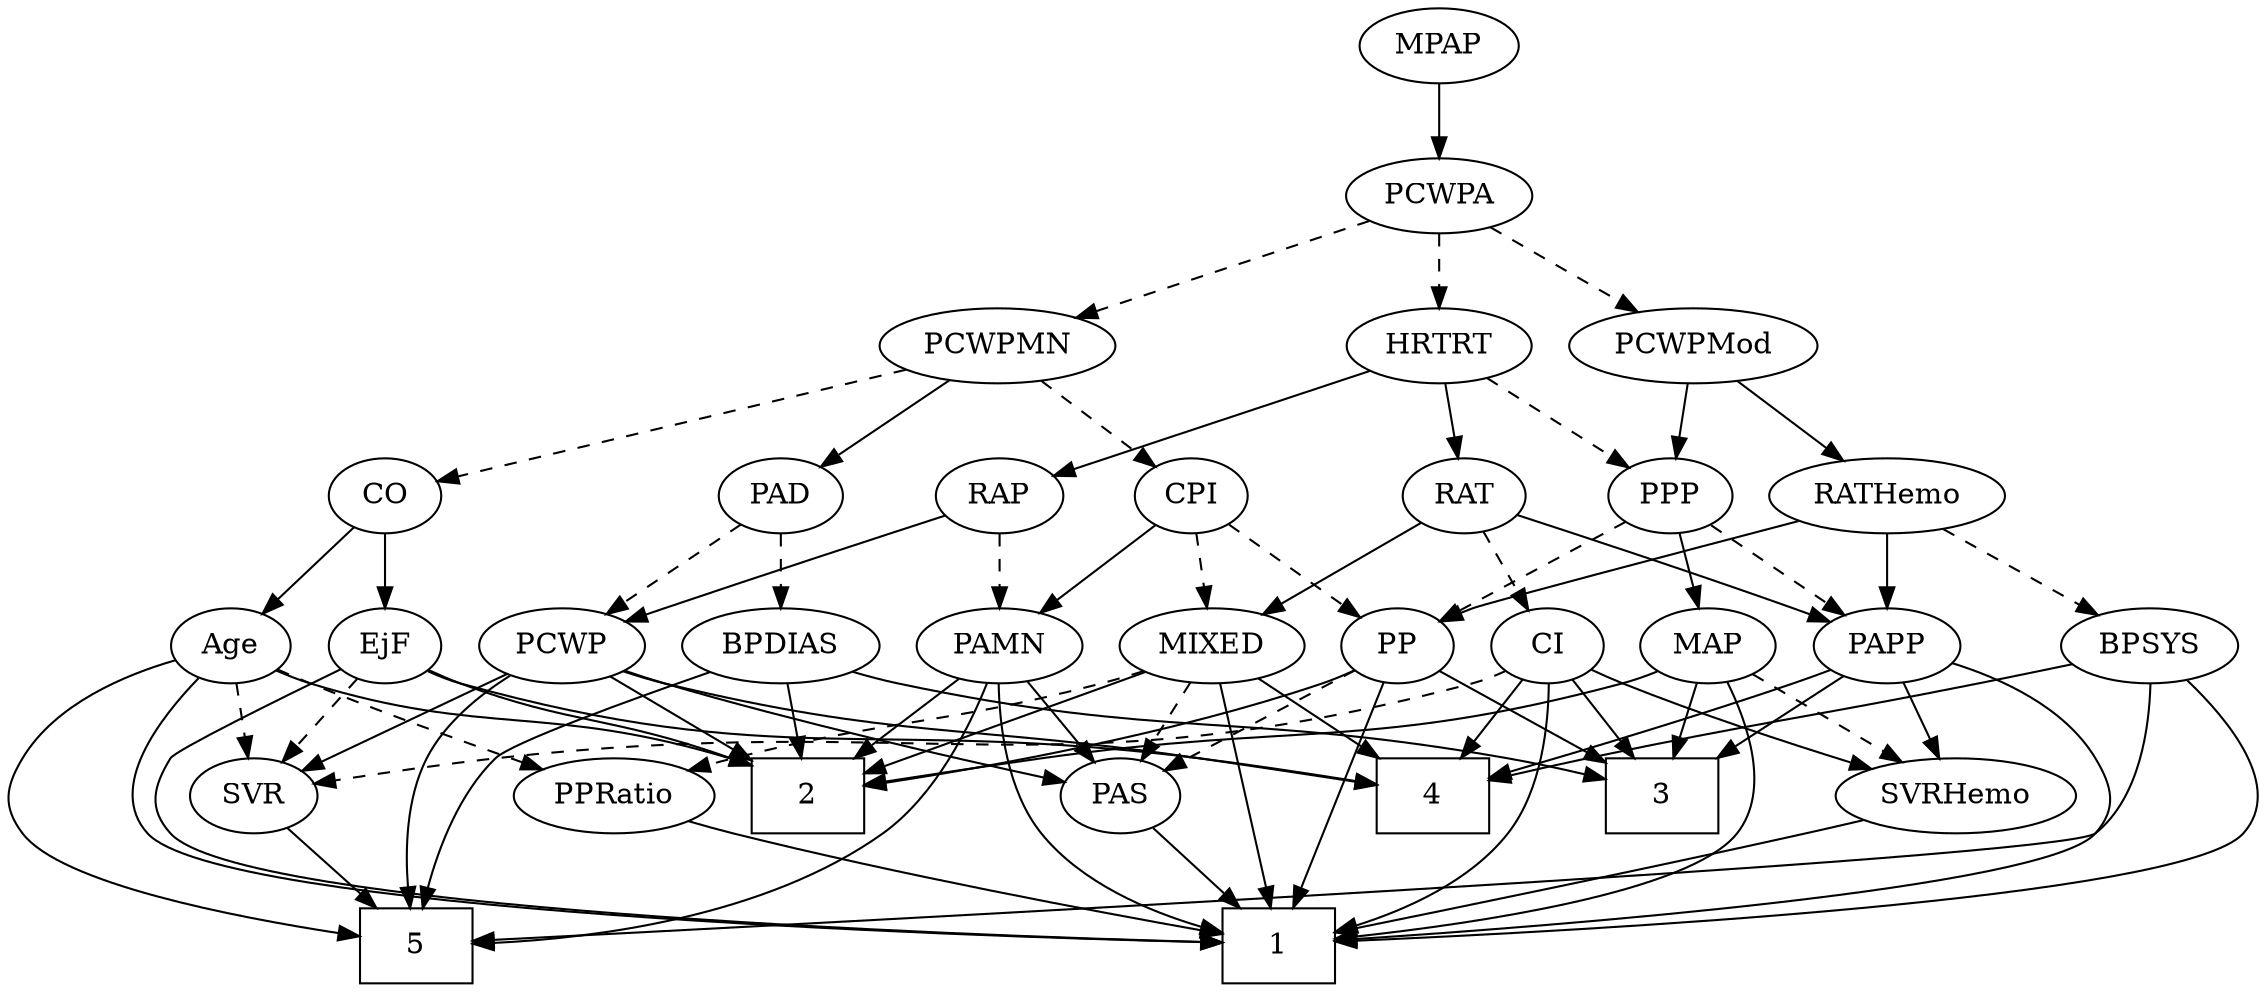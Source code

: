 strict digraph {
	graph [bb="0,0,1002.2,468"];
	node [label="\N"];
	1	[height=0.5,
		pos="418.7,18",
		shape=box,
		width=0.75];
	2	[height=0.5,
		pos="640.7,90",
		shape=box,
		width=0.75];
	3	[height=0.5,
		pos="234.7,90",
		shape=box,
		width=0.75];
	4	[height=0.5,
		pos="344.7,90",
		shape=box,
		width=0.75];
	5	[height=0.5,
		pos="850.7,18",
		shape=box,
		width=0.75];
	Age	[height=0.5,
		pos="908.7,162",
		width=0.75];
	Age -> 1	[pos="e,445.86,19.556 926.31,148.19 949.37,129.93 984.43,95.959 962.7,72 928.69,34.518 573.56,22.7 456.15,19.802",
		style=solid];
	Age -> 2	[pos="e,667.93,104.7 885.38,152.9 876.2,149.87 865.52,146.55 855.7,144 780.23,124.37 755.64,132.78 677.71,107.9",
		style=solid];
	Age -> 5	[pos="e,877.87,20.091 932.77,153.77 953.58,146.1 982.36,131.75 995.7,108 1003.5,94.05 1004.9,85.113 995.7,72 971.55,37.462 922.36,25.357 \
888.01,21.157",
		style=solid];
	SVR	[height=0.5,
		pos="925.7,90",
		width=0.77632];
	Age -> SVR	[pos="e,921.5,108.28 912.81,144.05 914.7,136.26 917,126.82 919.12,118.08",
		style=dashed];
	PPRatio	[height=0.5,
		pos="725.7,90",
		width=1.1013];
	Age -> PPRatio	[pos="e,755.16,102.27 885.89,152.28 855.55,140.67 801.45,119.98 764.59,105.88",
		style=dashed];
	EjF	[height=0.5,
		pos="819.7,162",
		width=0.75];
	EjF -> 1	[pos="e,445.73,19.869 816.05,143.81 810.72,123.22 798.7,89.329 774.7,72 724.21,35.555 536.56,23.733 455.92,20.285",
		style=solid];
	EjF -> 2	[pos="e,668.07,104.33 798.56,150.52 793.72,148.26 788.57,145.96 783.7,144 739.97,126.39 725.04,126.64 677.65,108.15",
		style=solid];
	EjF -> 4	[pos="e,371.81,95.434 799.21,149.9 794.25,147.62 788.88,145.47 783.7,144 643,104.24 601.67,126.97 456.7,108 431.73,104.73 403.72,100.48 \
381.95,97.046",
		style=solid];
	EjF -> SVR	[pos="e,906.73,103.52 838.16,148.81 854.75,137.85 879.34,121.61 898.24,109.13",
		style=dashed];
	RAP	[height=0.5,
		pos="547.7,234",
		width=0.77632];
	PAMN	[height=0.5,
		pos="547.7,162",
		width=1.011];
	RAP -> PAMN	[pos="e,547.7,180.1 547.7,215.7 547.7,207.98 547.7,198.71 547.7,190.11",
		style=dashed];
	PCWP	[height=0.5,
		pos="739.7,162",
		width=0.97491];
	RAP -> PCWP	[pos="e,712.74,173.53 571.6,224.64 600.92,214.35 652.09,196.23 695.7,180 698.2,179.07 700.78,178.1 703.38,177.11",
		style=solid];
	MIXED	[height=0.5,
		pos="452.7,162",
		width=1.1193];
	MIXED -> 1	[pos="e,422.81,36.189 448.6,143.87 442.78,119.56 432.06,74.819 425.16,46.013",
		style=solid];
	MIXED -> 2	[pos="e,613.62,101.08 482.9,149.75 515.92,137.46 568.82,117.76 604.15,104.61",
		style=solid];
	MIXED -> 4	[pos="e,371.1,108.11 430.84,146.83 416.14,137.31 396.45,124.55 379.61,113.63",
		style=solid];
	PAS	[height=0.5,
		pos="492.7,90",
		width=0.75];
	MIXED -> PAS	[pos="e,483.56,106.99 462.18,144.41 467.03,135.92 473.03,125.41 478.43,115.96",
		style=dashed];
	MIXED -> PPRatio	[pos="e,695.83,102.05 482.92,150.05 489.4,147.9 496.24,145.76 502.7,144 578.89,123.25 600.57,128.99 676.7,108 679.82,107.14 683.04,106.18 \
686.25,105.18",
		style=dashed];
	MPAP	[height=0.5,
		pos="333.7,450",
		width=0.97491];
	PCWPA	[height=0.5,
		pos="333.7,378",
		width=1.1555];
	MPAP -> PCWPA	[pos="e,333.7,396.1 333.7,431.7 333.7,423.98 333.7,414.71 333.7,406.11",
		style=solid];
	BPSYS	[height=0.5,
		pos="37.697,162",
		width=1.0471];
	BPSYS -> 1	[pos="e,391.5,19.231 36.697,143.78 36.54,123.47 39.67,90.195 59.697,72 106.32,29.638 299.18,21.118 381.35,19.417",
		style=solid];
	BPSYS -> 4	[pos="e,317.66,97.344 68.939,151.87 78.459,149.2 88.977,146.37 98.697,144 174.58,125.51 194.41,124.74 270.7,108 282.75,105.36 295.88,102.37 \
307.68,99.652",
		style=solid];
	BPSYS -> 5	[pos="e,823.63,20.102 40.651,143.88 45.242,123.03 56.249,88.537 80.697,72 111.38,51.242 663.88,26.788 813.56,20.522",
		style=solid];
	PAD	[height=0.5,
		pos="644.7,234",
		width=0.79437];
	BPDIAS	[height=0.5,
		pos="644.7,162",
		width=1.1735];
	PAD -> BPDIAS	[pos="e,644.7,180.1 644.7,215.7 644.7,207.98 644.7,198.71 644.7,190.11",
		style=dashed];
	PAD -> PCWP	[pos="e,720.27,177.31 662.57,219.83 676.44,209.61 695.94,195.24 711.86,183.51",
		style=dashed];
	CO	[height=0.5,
		pos="819.7,234",
		width=0.75];
	CO -> Age	[pos="e,891.73,176.35 836.44,219.83 849.78,209.34 868.66,194.49 883.78,182.6",
		style=solid];
	CO -> EjF	[pos="e,819.7,180.1 819.7,215.7 819.7,207.98 819.7,198.71 819.7,190.11",
		style=solid];
	PAS -> 1	[pos="e,436.79,36.113 477.72,74.834 468.11,65.746 455.39,53.71 444.22,43.141",
		style=solid];
	PAMN -> 1	[pos="e,446.1,24.908 548.32,143.73 548.12,124.3 545,92.746 528.7,72 510.62,49.001 480.07,35.397 455.75,27.742",
		style=solid];
	PAMN -> 2	[pos="e,617.84,108.2 566.97,146.5 579.33,137.19 595.66,124.9 609.81,114.25",
		style=solid];
	PAMN -> 5	[pos="e,823.67,18.315 553.85,144 562.15,123.59 578.92,89.889 604.7,72 668.36,27.816 761.91,19.416 813.36,18.424",
		style=solid];
	PAMN -> PAS	[pos="e,504.63,106.19 534.94,144.76 527.8,135.68 518.78,124.19 510.91,114.18",
		style=solid];
	RATHemo	[height=0.5,
		pos="139.7,234",
		width=1.3721];
	RATHemo -> BPSYS	[pos="e,58.395,177.21 117.56,217.81 102.73,207.63 83.046,194.12 66.929,183.06",
		style=dashed];
	PP	[height=0.5,
		pos="367.7,162",
		width=0.75];
	RATHemo -> PP	[pos="e,346.65,173.71 176.79,221.99 183.73,219.97 190.93,217.9 197.7,216 257.07,199.33 273.81,201.25 331.7,180 333.55,179.32 335.43,178.58 \
337.32,177.81",
		style=solid];
	PAPP	[height=0.5,
		pos="139.7,162",
		width=0.88464];
	RATHemo -> PAPP	[pos="e,139.7,180.1 139.7,215.7 139.7,207.98 139.7,198.71 139.7,190.11",
		style=solid];
	CPI	[height=0.5,
		pos="463.7,234",
		width=0.75];
	CPI -> MIXED	[pos="e,455.41,180.28 461.03,216.05 459.82,208.35 458.36,199.03 457,190.36",
		style=dashed];
	CPI -> PAMN	[pos="e,529.81,177.91 479.89,219.5 491.85,209.54 508.36,195.78 522.09,184.34",
		style=solid];
	CPI -> PP	[pos="e,385.19,175.76 446.09,220.16 431.34,209.41 410.08,193.91 393.43,181.76",
		style=dashed];
	RAT	[height=0.5,
		pos="324.7,234",
		width=0.75827];
	RAT -> MIXED	[pos="e,428.13,176.43 344.98,221.91 364.89,211.02 395.62,194.21 419.17,181.33",
		style=solid];
	CI	[height=0.5,
		pos="295.7,162",
		width=0.75];
	RAT -> CI	[pos="e,302.52,179.47 317.82,216.41 314.43,208.22 310.25,198.14 306.45,188.95",
		style=dashed];
	RAT -> PAPP	[pos="e,164.15,173.63 301.2,224.83 272.41,214.72 222.2,196.79 179.7,180 177.64,179.19 175.54,178.34 173.42,177.48",
		style=solid];
	SVR -> 5	[pos="e,869.03,36.113 910.52,74.834 900.78,65.746 887.89,53.71 876.56,43.141",
		style=solid];
	PCWPMod	[height=0.5,
		pos="223.7,306",
		width=1.4443];
	PCWPMod -> RATHemo	[pos="e,158.68,250.82 204.64,289.12 193.36,279.72 178.9,267.67 166.49,257.33",
		style=solid];
	PPP	[height=0.5,
		pos="233.7,234",
		width=0.75];
	PCWPMod -> PPP	[pos="e,231.25,252.1 226.17,287.7 227.27,279.98 228.59,270.71 229.82,262.11",
		style=solid];
	PCWPA -> PCWPMod	[pos="e,247.33,322.04 311.17,362.67 295.33,352.58 273.88,338.94 256.19,327.68",
		style=dashed];
	PCWPMN	[height=0.5,
		pos="559.7,306",
		width=1.3902];
	PCWPA -> PCWPMN	[pos="e,523.04,318.35 366.56,366.82 405.17,354.86 469.52,334.93 513.23,321.39",
		style=dashed];
	HRTRT	[height=0.5,
		pos="333.7,306",
		width=1.1013];
	PCWPA -> HRTRT	[pos="e,333.7,324.1 333.7,359.7 333.7,351.98 333.7,342.71 333.7,334.11",
		style=dashed];
	PCWPMN -> PAD	[pos="e,628.07,248.7 578.98,289.12 591.23,279.03 607.2,265.88 620.32,255.07",
		style=solid];
	PCWPMN -> CO	[pos="e,795,241.65 598.62,294.52 649.28,280.88 737,257.26 785.32,244.26",
		style=dashed];
	PCWPMN -> CPI	[pos="e,481.41,247.91 538.39,289.46 524.08,279.03 505.12,265.2 489.88,254.09",
		style=dashed];
	SVRHemo	[height=0.5,
		pos="139.7,90",
		width=1.3902];
	SVRHemo -> 1	[pos="e,391.5,25.144 177.08,77.959 184.24,75.921 191.69,73.853 198.7,72 262.69,55.08 337.75,37.474 381.59,27.414",
		style=solid];
	BPDIAS -> 2	[pos="e,641.67,108.1 643.71,143.7 643.27,135.98 642.74,126.71 642.25,118.11",
		style=solid];
	BPDIAS -> 3	[pos="e,261.97,97.951 613.62,149.78 606.79,147.61 599.55,145.54 592.7,144 468.56,116.11 433.96,130.27 308.7,108 296.65,105.86 283.61,103.04 \
271.89,100.31",
		style=solid];
	BPDIAS -> 5	[pos="e,839.74,36.234 676.42,150.03 709.4,138.28 758.45,119.74 774.7,108 798.69,90.667 819.99,64.238 833.89,44.679",
		style=solid];
	MAP	[height=0.5,
		pos="219.7,162",
		width=0.84854];
	MAP -> 1	[pos="e,391.48,18.942 195.88,150.32 190.89,148.17 185.64,145.96 180.7,144 136.8,126.55 107.86,146.65 80.697,108 71.496,94.91 70.296,84.158 \
80.697,72 119.08,27.129 301.72,19.987 381.39,19.036",
		style=solid];
	MAP -> 2	[pos="e,613.56,95.256 242.59,150.03 248.09,147.74 254.02,145.56 259.7,144 376.03,112.12 409.29,125.05 528.7,108 553.63,104.44 581.64,100.19 \
603.41,96.827",
		style=solid];
	MAP -> 3	[pos="e,230.99,108.28 223.33,144.05 225,136.26 227.02,126.82 228.89,118.08",
		style=solid];
	MAP -> SVRHemo	[pos="e,157.92,106.95 203.12,146.5 192.31,137.04 177.97,124.49 165.66,113.72",
		style=dashed];
	PP -> 1	[pos="e,412.47,36.346 373.65,144.43 382.34,120.22 398.62,74.894 409.05,45.871",
		style=solid];
	PP -> 2	[pos="e,613.51,95.068 388.31,150.31 393.26,148.01 398.6,145.75 403.7,144 472.47,120.4 556.14,104.54 603.42,96.708",
		style=solid];
	PP -> 3	[pos="e,261.9,105.32 347.21,150.22 326.92,139.54 295.42,122.96 270.91,110.06",
		style=solid];
	PP -> PAS	[pos="e,472.66,102.22 387.78,149.75 408.37,138.22 440.6,120.18 463.9,107.12",
		style=dashed];
	PPP -> MAP	[pos="e,223.15,180.28 230.31,216.05 228.77,208.35 226.9,199.03 225.17,190.36",
		style=solid];
	PPP -> PP	[pos="e,346.81,173.91 254.34,222.22 276.6,210.59 312.26,191.96 337.64,178.7",
		style=dashed];
	PPP -> PAPP	[pos="e,158.26,176.83 216.02,219.83 202.11,209.47 182.49,194.87 166.63,183.06",
		style=dashed];
	PPRatio -> 1	[pos="e,445.71,23.346 695.83,77.941 689.56,75.815 682.95,73.718 676.7,72 599.1,50.669 506.27,33.62 455.82,25.045",
		style=solid];
	PCWP -> 2	[pos="e,664.9,108.11 719.66,146.83 706.31,137.4 688.47,124.78 673.12,113.93",
		style=solid];
	PCWP -> 4	[pos="e,371.85,95.131 713.48,149.79 707.7,147.63 701.55,145.55 695.7,144 591.86,116.48 562.91,124.06 456.7,108 431.8,104.23 403.79,99.983 \
382,96.674",
		style=solid];
	PCWP -> 5	[pos="e,854.51,36.307 765.66,149.67 795.46,136.4 840.88,115.33 845.7,108 857.55,89.972 857.98,65.185 855.91,46.347",
		style=solid];
	PCWP -> PAS	[pos="e,517.96,96.624 712.88,150.08 707.24,147.95 701.31,145.81 695.7,144 637.66,125.28 568.71,108.38 527.94,98.92",
		style=solid];
	PCWP -> SVR	[pos="e,902.65,100.52 767.12,150.29 772.6,148.18 778.33,146 783.7,144 827.95,127.49 839.57,124.86 883.7,108 886.78,106.82 889.99,105.57 \
893.19,104.3",
		style=solid];
	CI -> 1	[pos="e,391.39,24.486 293.72,143.83 292.43,124.49 293.26,93.019 308.7,72 326.12,48.273 357.01,34.692 381.63,27.232",
		style=solid];
	CI -> 3	[pos="e,249.55,108.04 282.76,146.15 275.09,137.35 265.17,125.97 256.33,115.83",
		style=solid];
	CI -> 4	[pos="e,332.47,108.46 306.57,145.46 312.44,137.08 319.85,126.5 326.56,116.91",
		style=solid];
	CI -> SVR	[pos="e,898.44,94.326 316.15,149.79 321.11,147.51 326.49,145.39 331.7,144 522.54,93.001 578.08,127.05 774.7,108 813.45,104.24 857.71,99.168 \
888.25,95.543",
		style=dashed];
	CI -> SVRHemo	[pos="e,170.37,104.29 274.42,150.84 269.59,148.57 264.47,146.18 259.7,144 233.11,131.86 203.03,118.57 179.63,108.34",
		style=solid];
	PAPP -> 1	[pos="e,391.68,18.793 115.46,149.99 99.241,141.17 79.197,127.11 69.697,108 62.574,93.673 59.267,84.133 69.697,72 109.6,25.577 299.77,19.332 \
381.37,18.829",
		style=solid];
	PAPP -> 3	[pos="e,211.6,108.02 158.47,147.17 171.21,137.78 188.38,125.13 203.2,114.21",
		style=solid];
	PAPP -> 4	[pos="e,317.57,98.884 164.09,150.21 169.21,148.07 174.61,145.9 179.7,144 223.14,127.83 274.05,111.93 307.71,101.83",
		style=solid];
	PAPP -> SVRHemo	[pos="e,139.7,108.1 139.7,143.7 139.7,135.98 139.7,126.71 139.7,118.11",
		style=solid];
	HRTRT -> RAP	[pos="e,523.82,243.62 365.62,295.13 399.11,284.71 453.25,267.64 499.7,252 504.37,250.43 509.29,248.73 514.12,247.04",
		style=solid];
	HRTRT -> RAT	[pos="e,326.9,252.1 331.47,287.7 330.48,279.98 329.29,270.71 328.18,262.11",
		style=solid];
	HRTRT -> PPP	[pos="e,251.71,247.61 312.98,290.5 297.58,279.72 276.47,264.94 259.9,253.34",
		style=dashed];
}
